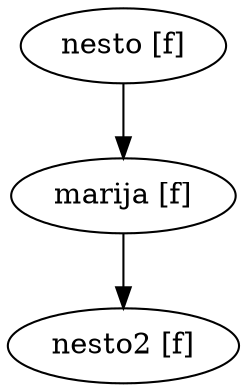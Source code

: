 digraph FamilyTree
{
  "marija [f]" -> "nesto2 [f]";
  "nesto [f]" -> "marija [f]";
  "nesto2 [f]";
}